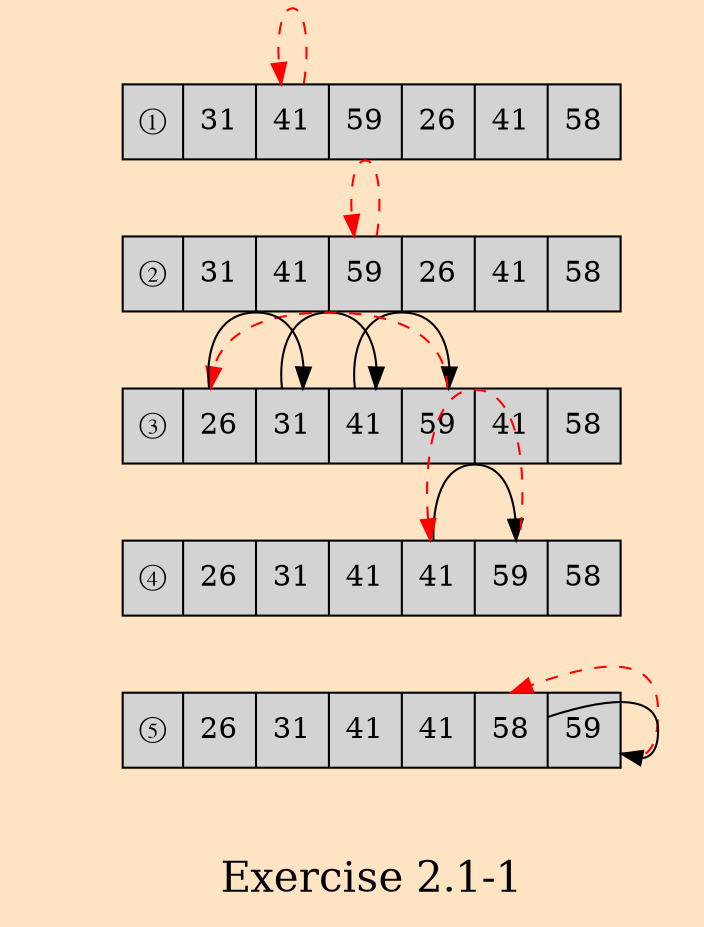 digraph Insertion_Sort{
  //{||||}上下排列,|||||左右排列
  bgcolor="#FFE4C4"

  {
    node[shape="circle",style="filled",color="violetred",fontsize="15",style="invis"]

    mark[label="1",width = 0.01,height=0.01]
    mark1[label="2",width = 0.01,height=0.01]
    mark2[label="3",width = 0.01,height=0.01]
    mark3[label="4",width = 0.01,height=0.01]
    mark4[label="5",width = 0.01,height=0.01]

  }
  {
    node[style="filled",color="",height=0.5]
    Array[shape="record",label="<f0>①|<f1>31|<f2>41|<f3>59|<f4>26|<f5>41|<f6>58"]
    Array1[shape="record",label="<f0>②|<f1>31|<f2>41|<f3>59|<f4>26|<f5>41|<f6>58"]
    Array2[shape="record",label="<f0>③|<f1>26|<f2>31|<f3>41|<f4>59|<f5>41|<f6>58"]
    Array3[shape="record",label="<f0>④|<f1>26|<f2>31|<f3>41|<f4>41|<f5>59|<f6>58"]
    Array4[shape="record",label="<f0>⑤|<f1>26|<f2>31|<f3>41|<f4>41|<f5>58|<f6>59"]
    Array -> Array1 -> Array2 -> Array3 -> Array4[style=invis]
  }
  {rank=same;Array,mark}
  {rank=same;Array1,mark1}
  {rank=same;Array2,mark2}
  {rank=same;Array3,mark3}
  {rank=same;Array4,mark4}

  {
    Array:f2 -> Array:f2[color="red",style="dashed"]
    Array1:f3 -> Array1:f3[color="red",style="dashed"]
    Array2:f3 -> Array2:f4
    Array2:f2 -> Array2:f3
    Array2:f4 -> Array2:f1[color="red",style="dashed"]
    Array2:f1 -> Array2:f2
    Array3:f4 -> Array3:f5
    Array3:f4 -> Array3:f5[dir=back,color="red",style="dashed"]
    Array4:f6 -> Array4:f5:n[color="red",style="dashed"]
    Array4:f5 -> Array4:f6
  }
  title[label="Exercise 2.1-1",shape="plaintext",fontsize="20"]
  Array4 -> title[style=invis]

}
